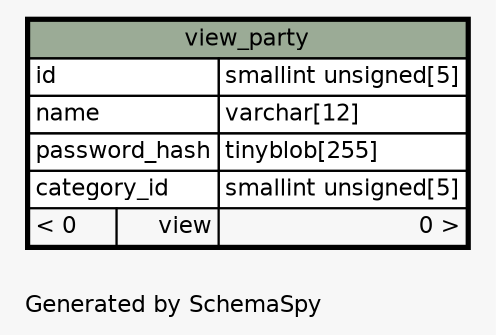 // dot 2.38.0 on Linux 3.19.0-18-generic
// SchemaSpy rev 590
digraph "oneDegreeRelationshipsDiagram" {
  graph [
    rankdir="RL"
    bgcolor="#f7f7f7"
    label="\nGenerated by SchemaSpy"
    labeljust="l"
    nodesep="0.18"
    ranksep="0.46"
    fontname="Helvetica"
    fontsize="11"
  ];
  node [
    fontname="Helvetica"
    fontsize="11"
    shape="plaintext"
  ];
  edge [
    arrowsize="0.8"
  ];
  "view_party" [
    label=<
    <TABLE BORDER="2" CELLBORDER="1" CELLSPACING="0" BGCOLOR="#ffffff">
      <TR><TD COLSPAN="3" BGCOLOR="#9bab96" ALIGN="CENTER">view_party</TD></TR>
      <TR><TD PORT="id" COLSPAN="2" ALIGN="LEFT">id</TD><TD PORT="id.type" ALIGN="LEFT">smallint unsigned[5]</TD></TR>
      <TR><TD PORT="name" COLSPAN="2" ALIGN="LEFT">name</TD><TD PORT="name.type" ALIGN="LEFT">varchar[12]</TD></TR>
      <TR><TD PORT="password_hash" COLSPAN="2" ALIGN="LEFT">password_hash</TD><TD PORT="password_hash.type" ALIGN="LEFT">tinyblob[255]</TD></TR>
      <TR><TD PORT="category_id" COLSPAN="2" ALIGN="LEFT">category_id</TD><TD PORT="category_id.type" ALIGN="LEFT">smallint unsigned[5]</TD></TR>
      <TR><TD ALIGN="LEFT" BGCOLOR="#f7f7f7">&lt; 0</TD><TD ALIGN="RIGHT" BGCOLOR="#f7f7f7">view</TD><TD ALIGN="RIGHT" BGCOLOR="#f7f7f7">0 &gt;</TD></TR>
    </TABLE>>
    URL="view_party.html"
    tooltip="view_party"
  ];
}
